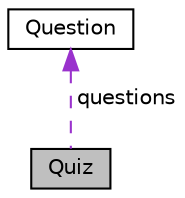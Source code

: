 digraph "Quiz"
{
  edge [fontname="Helvetica",fontsize="10",labelfontname="Helvetica",labelfontsize="10"];
  node [fontname="Helvetica",fontsize="10",shape=record];
  Node1 [label="Quiz",height=0.2,width=0.4,color="black", fillcolor="grey75", style="filled", fontcolor="black"];
  Node2 -> Node1 [dir="back",color="darkorchid3",fontsize="10",style="dashed",label=" questions" ,fontname="Helvetica"];
  Node2 [label="Question",height=0.2,width=0.4,color="black", fillcolor="white", style="filled",URL="$structQuestion.html"];
}
